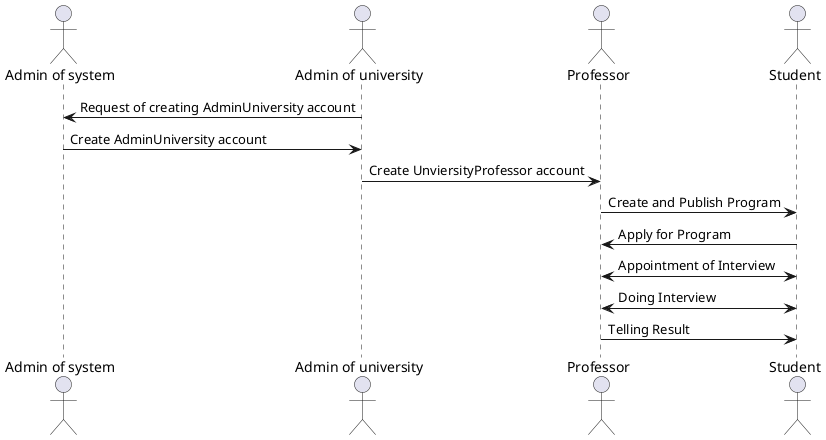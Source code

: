 @startuml "ISAP UML Sequence Diagram"
actor "Admin of system"
actor "Admin of university"
actor Professor
actor Student

"Admin of university" -> "Admin of system" : Request of creating AdminUniversity account
"Admin of system" -> "Admin of university" : Create AdminUniversity account
"Admin of university" -> Professor : Create UnviersityProfessor account
Professor -> Student: Create and Publish Program
Student -> Professor: Apply for Program
Professor <-> Student: Appointment of Interview
Professor <-> Student: Doing Interview
Professor -> Student: Telling Result

@enduml
